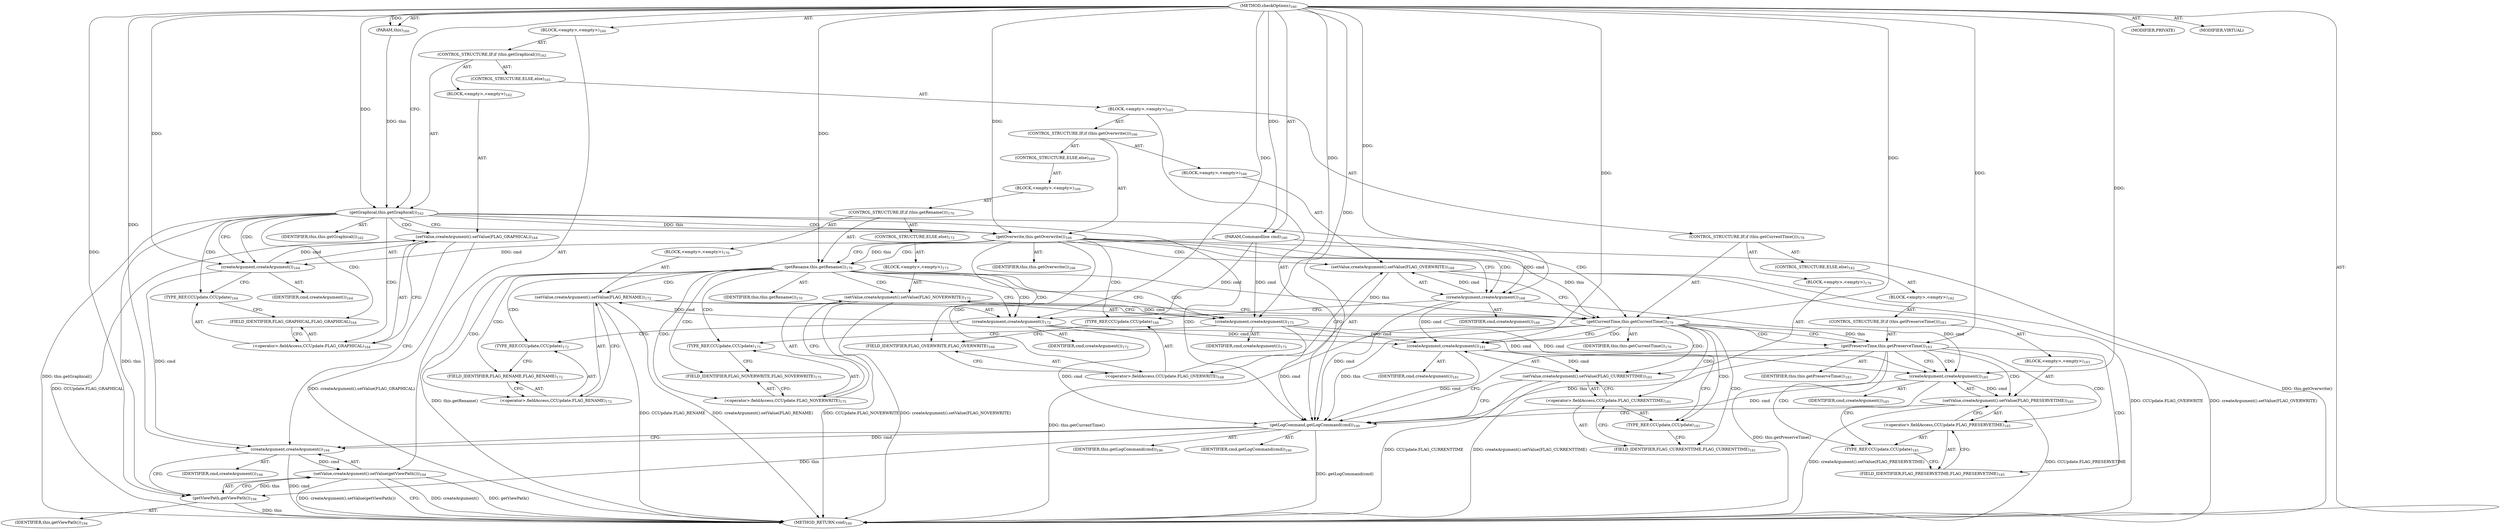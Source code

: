 digraph "checkOptions" {  
"111669149697" [label = <(METHOD,checkOptions)<SUB>160</SUB>> ]
"115964116993" [label = <(PARAM,this)<SUB>160</SUB>> ]
"115964116995" [label = <(PARAM,Commandline cmd)<SUB>160</SUB>> ]
"25769803780" [label = <(BLOCK,&lt;empty&gt;,&lt;empty&gt;)<SUB>160</SUB>> ]
"47244640258" [label = <(CONTROL_STRUCTURE,IF,if (this.getGraphical()))<SUB>162</SUB>> ]
"30064771102" [label = <(getGraphical,this.getGraphical())<SUB>162</SUB>> ]
"68719476743" [label = <(IDENTIFIER,this,this.getGraphical())<SUB>162</SUB>> ]
"25769803781" [label = <(BLOCK,&lt;empty&gt;,&lt;empty&gt;)<SUB>162</SUB>> ]
"30064771103" [label = <(setValue,createArgument().setValue(FLAG_GRAPHICAL))<SUB>164</SUB>> ]
"30064771104" [label = <(createArgument,createArgument())<SUB>164</SUB>> ]
"68719476773" [label = <(IDENTIFIER,cmd,createArgument())<SUB>164</SUB>> ]
"30064771105" [label = <(&lt;operator&gt;.fieldAccess,CCUpdate.FLAG_GRAPHICAL)<SUB>164</SUB>> ]
"180388626432" [label = <(TYPE_REF,CCUpdate,CCUpdate)<SUB>164</SUB>> ]
"55834574849" [label = <(FIELD_IDENTIFIER,FLAG_GRAPHICAL,FLAG_GRAPHICAL)<SUB>164</SUB>> ]
"47244640259" [label = <(CONTROL_STRUCTURE,ELSE,else)<SUB>165</SUB>> ]
"25769803782" [label = <(BLOCK,&lt;empty&gt;,&lt;empty&gt;)<SUB>165</SUB>> ]
"47244640260" [label = <(CONTROL_STRUCTURE,IF,if (this.getOverwrite()))<SUB>166</SUB>> ]
"30064771106" [label = <(getOverwrite,this.getOverwrite())<SUB>166</SUB>> ]
"68719476744" [label = <(IDENTIFIER,this,this.getOverwrite())<SUB>166</SUB>> ]
"25769803783" [label = <(BLOCK,&lt;empty&gt;,&lt;empty&gt;)<SUB>166</SUB>> ]
"30064771107" [label = <(setValue,createArgument().setValue(FLAG_OVERWRITE))<SUB>168</SUB>> ]
"30064771108" [label = <(createArgument,createArgument())<SUB>168</SUB>> ]
"68719476774" [label = <(IDENTIFIER,cmd,createArgument())<SUB>168</SUB>> ]
"30064771109" [label = <(&lt;operator&gt;.fieldAccess,CCUpdate.FLAG_OVERWRITE)<SUB>168</SUB>> ]
"180388626433" [label = <(TYPE_REF,CCUpdate,CCUpdate)<SUB>168</SUB>> ]
"55834574850" [label = <(FIELD_IDENTIFIER,FLAG_OVERWRITE,FLAG_OVERWRITE)<SUB>168</SUB>> ]
"47244640261" [label = <(CONTROL_STRUCTURE,ELSE,else)<SUB>169</SUB>> ]
"25769803784" [label = <(BLOCK,&lt;empty&gt;,&lt;empty&gt;)<SUB>169</SUB>> ]
"47244640262" [label = <(CONTROL_STRUCTURE,IF,if (this.getRename()))<SUB>170</SUB>> ]
"30064771110" [label = <(getRename,this.getRename())<SUB>170</SUB>> ]
"68719476745" [label = <(IDENTIFIER,this,this.getRename())<SUB>170</SUB>> ]
"25769803785" [label = <(BLOCK,&lt;empty&gt;,&lt;empty&gt;)<SUB>170</SUB>> ]
"30064771111" [label = <(setValue,createArgument().setValue(FLAG_RENAME))<SUB>172</SUB>> ]
"30064771112" [label = <(createArgument,createArgument())<SUB>172</SUB>> ]
"68719476775" [label = <(IDENTIFIER,cmd,createArgument())<SUB>172</SUB>> ]
"30064771113" [label = <(&lt;operator&gt;.fieldAccess,CCUpdate.FLAG_RENAME)<SUB>172</SUB>> ]
"180388626434" [label = <(TYPE_REF,CCUpdate,CCUpdate)<SUB>172</SUB>> ]
"55834574851" [label = <(FIELD_IDENTIFIER,FLAG_RENAME,FLAG_RENAME)<SUB>172</SUB>> ]
"47244640263" [label = <(CONTROL_STRUCTURE,ELSE,else)<SUB>173</SUB>> ]
"25769803786" [label = <(BLOCK,&lt;empty&gt;,&lt;empty&gt;)<SUB>173</SUB>> ]
"30064771114" [label = <(setValue,createArgument().setValue(FLAG_NOVERWRITE))<SUB>175</SUB>> ]
"30064771115" [label = <(createArgument,createArgument())<SUB>175</SUB>> ]
"68719476776" [label = <(IDENTIFIER,cmd,createArgument())<SUB>175</SUB>> ]
"30064771116" [label = <(&lt;operator&gt;.fieldAccess,CCUpdate.FLAG_NOVERWRITE)<SUB>175</SUB>> ]
"180388626435" [label = <(TYPE_REF,CCUpdate,CCUpdate)<SUB>175</SUB>> ]
"55834574852" [label = <(FIELD_IDENTIFIER,FLAG_NOVERWRITE,FLAG_NOVERWRITE)<SUB>175</SUB>> ]
"47244640264" [label = <(CONTROL_STRUCTURE,IF,if (this.getCurrentTime()))<SUB>179</SUB>> ]
"30064771117" [label = <(getCurrentTime,this.getCurrentTime())<SUB>179</SUB>> ]
"68719476746" [label = <(IDENTIFIER,this,this.getCurrentTime())<SUB>179</SUB>> ]
"25769803787" [label = <(BLOCK,&lt;empty&gt;,&lt;empty&gt;)<SUB>179</SUB>> ]
"30064771118" [label = <(setValue,createArgument().setValue(FLAG_CURRENTTIME))<SUB>181</SUB>> ]
"30064771119" [label = <(createArgument,createArgument())<SUB>181</SUB>> ]
"68719476777" [label = <(IDENTIFIER,cmd,createArgument())<SUB>181</SUB>> ]
"30064771120" [label = <(&lt;operator&gt;.fieldAccess,CCUpdate.FLAG_CURRENTTIME)<SUB>181</SUB>> ]
"180388626436" [label = <(TYPE_REF,CCUpdate,CCUpdate)<SUB>181</SUB>> ]
"55834574853" [label = <(FIELD_IDENTIFIER,FLAG_CURRENTTIME,FLAG_CURRENTTIME)<SUB>181</SUB>> ]
"47244640265" [label = <(CONTROL_STRUCTURE,ELSE,else)<SUB>182</SUB>> ]
"25769803788" [label = <(BLOCK,&lt;empty&gt;,&lt;empty&gt;)<SUB>182</SUB>> ]
"47244640266" [label = <(CONTROL_STRUCTURE,IF,if (this.getPreserveTime()))<SUB>183</SUB>> ]
"30064771121" [label = <(getPreserveTime,this.getPreserveTime())<SUB>183</SUB>> ]
"68719476747" [label = <(IDENTIFIER,this,this.getPreserveTime())<SUB>183</SUB>> ]
"25769803789" [label = <(BLOCK,&lt;empty&gt;,&lt;empty&gt;)<SUB>183</SUB>> ]
"30064771122" [label = <(setValue,createArgument().setValue(FLAG_PRESERVETIME))<SUB>185</SUB>> ]
"30064771123" [label = <(createArgument,createArgument())<SUB>185</SUB>> ]
"68719476778" [label = <(IDENTIFIER,cmd,createArgument())<SUB>185</SUB>> ]
"30064771124" [label = <(&lt;operator&gt;.fieldAccess,CCUpdate.FLAG_PRESERVETIME)<SUB>185</SUB>> ]
"180388626437" [label = <(TYPE_REF,CCUpdate,CCUpdate)<SUB>185</SUB>> ]
"55834574854" [label = <(FIELD_IDENTIFIER,FLAG_PRESERVETIME,FLAG_PRESERVETIME)<SUB>185</SUB>> ]
"30064771125" [label = <(getLogCommand,getLogCommand(cmd))<SUB>190</SUB>> ]
"68719476748" [label = <(IDENTIFIER,this,getLogCommand(cmd))<SUB>190</SUB>> ]
"68719476779" [label = <(IDENTIFIER,cmd,getLogCommand(cmd))<SUB>190</SUB>> ]
"30064771126" [label = <(setValue,createArgument().setValue(getViewPath()))<SUB>194</SUB>> ]
"30064771127" [label = <(createArgument,createArgument())<SUB>194</SUB>> ]
"68719476780" [label = <(IDENTIFIER,cmd,createArgument())<SUB>194</SUB>> ]
"30064771128" [label = <(getViewPath,getViewPath())<SUB>194</SUB>> ]
"68719476749" [label = <(IDENTIFIER,this,getViewPath())<SUB>194</SUB>> ]
"133143986184" [label = <(MODIFIER,PRIVATE)> ]
"133143986185" [label = <(MODIFIER,VIRTUAL)> ]
"128849018881" [label = <(METHOD_RETURN,void)<SUB>160</SUB>> ]
  "111669149697" -> "115964116993"  [ label = "AST: "] 
  "111669149697" -> "115964116995"  [ label = "AST: "] 
  "111669149697" -> "25769803780"  [ label = "AST: "] 
  "111669149697" -> "133143986184"  [ label = "AST: "] 
  "111669149697" -> "133143986185"  [ label = "AST: "] 
  "111669149697" -> "128849018881"  [ label = "AST: "] 
  "25769803780" -> "47244640258"  [ label = "AST: "] 
  "25769803780" -> "30064771126"  [ label = "AST: "] 
  "47244640258" -> "30064771102"  [ label = "AST: "] 
  "47244640258" -> "25769803781"  [ label = "AST: "] 
  "47244640258" -> "47244640259"  [ label = "AST: "] 
  "30064771102" -> "68719476743"  [ label = "AST: "] 
  "25769803781" -> "30064771103"  [ label = "AST: "] 
  "30064771103" -> "30064771104"  [ label = "AST: "] 
  "30064771103" -> "30064771105"  [ label = "AST: "] 
  "30064771104" -> "68719476773"  [ label = "AST: "] 
  "30064771105" -> "180388626432"  [ label = "AST: "] 
  "30064771105" -> "55834574849"  [ label = "AST: "] 
  "47244640259" -> "25769803782"  [ label = "AST: "] 
  "25769803782" -> "47244640260"  [ label = "AST: "] 
  "25769803782" -> "47244640264"  [ label = "AST: "] 
  "25769803782" -> "30064771125"  [ label = "AST: "] 
  "47244640260" -> "30064771106"  [ label = "AST: "] 
  "47244640260" -> "25769803783"  [ label = "AST: "] 
  "47244640260" -> "47244640261"  [ label = "AST: "] 
  "30064771106" -> "68719476744"  [ label = "AST: "] 
  "25769803783" -> "30064771107"  [ label = "AST: "] 
  "30064771107" -> "30064771108"  [ label = "AST: "] 
  "30064771107" -> "30064771109"  [ label = "AST: "] 
  "30064771108" -> "68719476774"  [ label = "AST: "] 
  "30064771109" -> "180388626433"  [ label = "AST: "] 
  "30064771109" -> "55834574850"  [ label = "AST: "] 
  "47244640261" -> "25769803784"  [ label = "AST: "] 
  "25769803784" -> "47244640262"  [ label = "AST: "] 
  "47244640262" -> "30064771110"  [ label = "AST: "] 
  "47244640262" -> "25769803785"  [ label = "AST: "] 
  "47244640262" -> "47244640263"  [ label = "AST: "] 
  "30064771110" -> "68719476745"  [ label = "AST: "] 
  "25769803785" -> "30064771111"  [ label = "AST: "] 
  "30064771111" -> "30064771112"  [ label = "AST: "] 
  "30064771111" -> "30064771113"  [ label = "AST: "] 
  "30064771112" -> "68719476775"  [ label = "AST: "] 
  "30064771113" -> "180388626434"  [ label = "AST: "] 
  "30064771113" -> "55834574851"  [ label = "AST: "] 
  "47244640263" -> "25769803786"  [ label = "AST: "] 
  "25769803786" -> "30064771114"  [ label = "AST: "] 
  "30064771114" -> "30064771115"  [ label = "AST: "] 
  "30064771114" -> "30064771116"  [ label = "AST: "] 
  "30064771115" -> "68719476776"  [ label = "AST: "] 
  "30064771116" -> "180388626435"  [ label = "AST: "] 
  "30064771116" -> "55834574852"  [ label = "AST: "] 
  "47244640264" -> "30064771117"  [ label = "AST: "] 
  "47244640264" -> "25769803787"  [ label = "AST: "] 
  "47244640264" -> "47244640265"  [ label = "AST: "] 
  "30064771117" -> "68719476746"  [ label = "AST: "] 
  "25769803787" -> "30064771118"  [ label = "AST: "] 
  "30064771118" -> "30064771119"  [ label = "AST: "] 
  "30064771118" -> "30064771120"  [ label = "AST: "] 
  "30064771119" -> "68719476777"  [ label = "AST: "] 
  "30064771120" -> "180388626436"  [ label = "AST: "] 
  "30064771120" -> "55834574853"  [ label = "AST: "] 
  "47244640265" -> "25769803788"  [ label = "AST: "] 
  "25769803788" -> "47244640266"  [ label = "AST: "] 
  "47244640266" -> "30064771121"  [ label = "AST: "] 
  "47244640266" -> "25769803789"  [ label = "AST: "] 
  "30064771121" -> "68719476747"  [ label = "AST: "] 
  "25769803789" -> "30064771122"  [ label = "AST: "] 
  "30064771122" -> "30064771123"  [ label = "AST: "] 
  "30064771122" -> "30064771124"  [ label = "AST: "] 
  "30064771123" -> "68719476778"  [ label = "AST: "] 
  "30064771124" -> "180388626437"  [ label = "AST: "] 
  "30064771124" -> "55834574854"  [ label = "AST: "] 
  "30064771125" -> "68719476748"  [ label = "AST: "] 
  "30064771125" -> "68719476779"  [ label = "AST: "] 
  "30064771126" -> "30064771127"  [ label = "AST: "] 
  "30064771126" -> "30064771128"  [ label = "AST: "] 
  "30064771127" -> "68719476780"  [ label = "AST: "] 
  "30064771128" -> "68719476749"  [ label = "AST: "] 
  "30064771126" -> "128849018881"  [ label = "CFG: "] 
  "30064771102" -> "30064771104"  [ label = "CFG: "] 
  "30064771102" -> "30064771106"  [ label = "CFG: "] 
  "30064771127" -> "30064771128"  [ label = "CFG: "] 
  "30064771128" -> "30064771126"  [ label = "CFG: "] 
  "30064771103" -> "30064771127"  [ label = "CFG: "] 
  "30064771104" -> "180388626432"  [ label = "CFG: "] 
  "30064771105" -> "30064771103"  [ label = "CFG: "] 
  "30064771125" -> "30064771127"  [ label = "CFG: "] 
  "180388626432" -> "55834574849"  [ label = "CFG: "] 
  "55834574849" -> "30064771105"  [ label = "CFG: "] 
  "30064771106" -> "30064771108"  [ label = "CFG: "] 
  "30064771106" -> "30064771110"  [ label = "CFG: "] 
  "30064771117" -> "30064771119"  [ label = "CFG: "] 
  "30064771117" -> "30064771121"  [ label = "CFG: "] 
  "30064771107" -> "30064771117"  [ label = "CFG: "] 
  "30064771118" -> "30064771125"  [ label = "CFG: "] 
  "30064771108" -> "180388626433"  [ label = "CFG: "] 
  "30064771109" -> "30064771107"  [ label = "CFG: "] 
  "30064771119" -> "180388626436"  [ label = "CFG: "] 
  "30064771120" -> "30064771118"  [ label = "CFG: "] 
  "180388626433" -> "55834574850"  [ label = "CFG: "] 
  "55834574850" -> "30064771109"  [ label = "CFG: "] 
  "30064771110" -> "30064771112"  [ label = "CFG: "] 
  "30064771110" -> "30064771115"  [ label = "CFG: "] 
  "180388626436" -> "55834574853"  [ label = "CFG: "] 
  "55834574853" -> "30064771120"  [ label = "CFG: "] 
  "30064771121" -> "30064771123"  [ label = "CFG: "] 
  "30064771121" -> "30064771125"  [ label = "CFG: "] 
  "30064771111" -> "30064771117"  [ label = "CFG: "] 
  "30064771122" -> "30064771125"  [ label = "CFG: "] 
  "30064771112" -> "180388626434"  [ label = "CFG: "] 
  "30064771113" -> "30064771111"  [ label = "CFG: "] 
  "30064771114" -> "30064771117"  [ label = "CFG: "] 
  "30064771123" -> "180388626437"  [ label = "CFG: "] 
  "30064771124" -> "30064771122"  [ label = "CFG: "] 
  "180388626434" -> "55834574851"  [ label = "CFG: "] 
  "55834574851" -> "30064771113"  [ label = "CFG: "] 
  "30064771115" -> "180388626435"  [ label = "CFG: "] 
  "30064771116" -> "30064771114"  [ label = "CFG: "] 
  "180388626437" -> "55834574854"  [ label = "CFG: "] 
  "55834574854" -> "30064771124"  [ label = "CFG: "] 
  "180388626435" -> "55834574852"  [ label = "CFG: "] 
  "55834574852" -> "30064771116"  [ label = "CFG: "] 
  "111669149697" -> "30064771102"  [ label = "CFG: "] 
  "30064771102" -> "128849018881"  [ label = "DDG: this.getGraphical()"] 
  "30064771106" -> "128849018881"  [ label = "DDG: this.getOverwrite()"] 
  "30064771110" -> "128849018881"  [ label = "DDG: this.getRename()"] 
  "30064771114" -> "128849018881"  [ label = "DDG: CCUpdate.FLAG_NOVERWRITE"] 
  "30064771114" -> "128849018881"  [ label = "DDG: createArgument().setValue(FLAG_NOVERWRITE)"] 
  "30064771111" -> "128849018881"  [ label = "DDG: CCUpdate.FLAG_RENAME"] 
  "30064771111" -> "128849018881"  [ label = "DDG: createArgument().setValue(FLAG_RENAME)"] 
  "30064771107" -> "128849018881"  [ label = "DDG: CCUpdate.FLAG_OVERWRITE"] 
  "30064771107" -> "128849018881"  [ label = "DDG: createArgument().setValue(FLAG_OVERWRITE)"] 
  "30064771117" -> "128849018881"  [ label = "DDG: this.getCurrentTime()"] 
  "30064771121" -> "128849018881"  [ label = "DDG: this.getPreserveTime()"] 
  "30064771122" -> "128849018881"  [ label = "DDG: CCUpdate.FLAG_PRESERVETIME"] 
  "30064771122" -> "128849018881"  [ label = "DDG: createArgument().setValue(FLAG_PRESERVETIME)"] 
  "30064771118" -> "128849018881"  [ label = "DDG: CCUpdate.FLAG_CURRENTTIME"] 
  "30064771118" -> "128849018881"  [ label = "DDG: createArgument().setValue(FLAG_CURRENTTIME)"] 
  "30064771125" -> "128849018881"  [ label = "DDG: getLogCommand(cmd)"] 
  "30064771103" -> "128849018881"  [ label = "DDG: CCUpdate.FLAG_GRAPHICAL"] 
  "30064771103" -> "128849018881"  [ label = "DDG: createArgument().setValue(FLAG_GRAPHICAL)"] 
  "30064771127" -> "128849018881"  [ label = "DDG: cmd"] 
  "30064771126" -> "128849018881"  [ label = "DDG: createArgument()"] 
  "30064771128" -> "128849018881"  [ label = "DDG: this"] 
  "30064771126" -> "128849018881"  [ label = "DDG: getViewPath()"] 
  "30064771126" -> "128849018881"  [ label = "DDG: createArgument().setValue(getViewPath())"] 
  "111669149697" -> "115964116993"  [ label = "DDG: "] 
  "111669149697" -> "115964116995"  [ label = "DDG: "] 
  "30064771127" -> "30064771126"  [ label = "DDG: cmd"] 
  "30064771128" -> "30064771126"  [ label = "DDG: this"] 
  "115964116993" -> "30064771102"  [ label = "DDG: this"] 
  "111669149697" -> "30064771102"  [ label = "DDG: "] 
  "30064771125" -> "30064771127"  [ label = "DDG: cmd"] 
  "30064771104" -> "30064771127"  [ label = "DDG: cmd"] 
  "111669149697" -> "30064771127"  [ label = "DDG: "] 
  "30064771102" -> "30064771128"  [ label = "DDG: this"] 
  "30064771125" -> "30064771128"  [ label = "DDG: this"] 
  "111669149697" -> "30064771128"  [ label = "DDG: "] 
  "30064771104" -> "30064771103"  [ label = "DDG: cmd"] 
  "115964116995" -> "30064771104"  [ label = "DDG: cmd"] 
  "111669149697" -> "30064771104"  [ label = "DDG: "] 
  "30064771117" -> "30064771125"  [ label = "DDG: this"] 
  "30064771121" -> "30064771125"  [ label = "DDG: this"] 
  "111669149697" -> "30064771125"  [ label = "DDG: "] 
  "30064771115" -> "30064771125"  [ label = "DDG: cmd"] 
  "30064771112" -> "30064771125"  [ label = "DDG: cmd"] 
  "30064771108" -> "30064771125"  [ label = "DDG: cmd"] 
  "30064771123" -> "30064771125"  [ label = "DDG: cmd"] 
  "30064771119" -> "30064771125"  [ label = "DDG: cmd"] 
  "30064771102" -> "30064771106"  [ label = "DDG: this"] 
  "111669149697" -> "30064771106"  [ label = "DDG: "] 
  "30064771106" -> "30064771117"  [ label = "DDG: this"] 
  "30064771110" -> "30064771117"  [ label = "DDG: this"] 
  "111669149697" -> "30064771117"  [ label = "DDG: "] 
  "30064771108" -> "30064771107"  [ label = "DDG: cmd"] 
  "30064771119" -> "30064771118"  [ label = "DDG: cmd"] 
  "115964116995" -> "30064771108"  [ label = "DDG: cmd"] 
  "111669149697" -> "30064771108"  [ label = "DDG: "] 
  "30064771115" -> "30064771119"  [ label = "DDG: cmd"] 
  "30064771112" -> "30064771119"  [ label = "DDG: cmd"] 
  "30064771108" -> "30064771119"  [ label = "DDG: cmd"] 
  "111669149697" -> "30064771119"  [ label = "DDG: "] 
  "30064771106" -> "30064771110"  [ label = "DDG: this"] 
  "111669149697" -> "30064771110"  [ label = "DDG: "] 
  "30064771117" -> "30064771121"  [ label = "DDG: this"] 
  "111669149697" -> "30064771121"  [ label = "DDG: "] 
  "30064771112" -> "30064771111"  [ label = "DDG: cmd"] 
  "30064771123" -> "30064771122"  [ label = "DDG: cmd"] 
  "115964116995" -> "30064771112"  [ label = "DDG: cmd"] 
  "111669149697" -> "30064771112"  [ label = "DDG: "] 
  "30064771115" -> "30064771114"  [ label = "DDG: cmd"] 
  "30064771115" -> "30064771123"  [ label = "DDG: cmd"] 
  "30064771112" -> "30064771123"  [ label = "DDG: cmd"] 
  "30064771108" -> "30064771123"  [ label = "DDG: cmd"] 
  "111669149697" -> "30064771123"  [ label = "DDG: "] 
  "115964116995" -> "30064771115"  [ label = "DDG: cmd"] 
  "111669149697" -> "30064771115"  [ label = "DDG: "] 
  "30064771102" -> "30064771117"  [ label = "CDG: "] 
  "30064771102" -> "30064771103"  [ label = "CDG: "] 
  "30064771102" -> "30064771105"  [ label = "CDG: "] 
  "30064771102" -> "30064771104"  [ label = "CDG: "] 
  "30064771102" -> "30064771106"  [ label = "CDG: "] 
  "30064771102" -> "55834574849"  [ label = "CDG: "] 
  "30064771102" -> "180388626432"  [ label = "CDG: "] 
  "30064771102" -> "30064771125"  [ label = "CDG: "] 
  "30064771106" -> "30064771110"  [ label = "CDG: "] 
  "30064771106" -> "30064771107"  [ label = "CDG: "] 
  "30064771106" -> "30064771109"  [ label = "CDG: "] 
  "30064771106" -> "30064771108"  [ label = "CDG: "] 
  "30064771106" -> "180388626433"  [ label = "CDG: "] 
  "30064771106" -> "55834574850"  [ label = "CDG: "] 
  "30064771117" -> "55834574853"  [ label = "CDG: "] 
  "30064771117" -> "180388626436"  [ label = "CDG: "] 
  "30064771117" -> "30064771119"  [ label = "CDG: "] 
  "30064771117" -> "30064771118"  [ label = "CDG: "] 
  "30064771117" -> "30064771121"  [ label = "CDG: "] 
  "30064771117" -> "30064771120"  [ label = "CDG: "] 
  "30064771110" -> "30064771111"  [ label = "CDG: "] 
  "30064771110" -> "30064771113"  [ label = "CDG: "] 
  "30064771110" -> "30064771112"  [ label = "CDG: "] 
  "30064771110" -> "30064771115"  [ label = "CDG: "] 
  "30064771110" -> "30064771114"  [ label = "CDG: "] 
  "30064771110" -> "30064771116"  [ label = "CDG: "] 
  "30064771110" -> "180388626434"  [ label = "CDG: "] 
  "30064771110" -> "55834574852"  [ label = "CDG: "] 
  "30064771110" -> "180388626435"  [ label = "CDG: "] 
  "30064771110" -> "55834574851"  [ label = "CDG: "] 
  "30064771121" -> "55834574854"  [ label = "CDG: "] 
  "30064771121" -> "180388626437"  [ label = "CDG: "] 
  "30064771121" -> "30064771123"  [ label = "CDG: "] 
  "30064771121" -> "30064771122"  [ label = "CDG: "] 
  "30064771121" -> "30064771124"  [ label = "CDG: "] 
}
